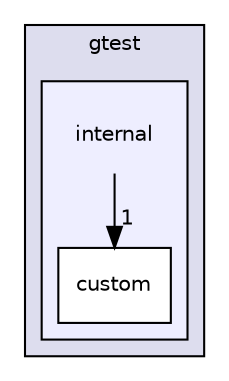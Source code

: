 digraph "_deps/googletest-src/googletest/include/gtest/internal" {
  compound=true
  node [ fontsize="10", fontname="Helvetica"];
  edge [ labelfontsize="10", labelfontname="Helvetica"];
  subgraph clusterdir_3874fb19a415d1ce8e1743bb4bf9d491 {
    graph [ bgcolor="#ddddee", pencolor="black", label="gtest" fontname="Helvetica", fontsize="10", URL="dir_3874fb19a415d1ce8e1743bb4bf9d491.html"]
  subgraph clusterdir_acbec47cd9966ca2c4661d3878590b97 {
    graph [ bgcolor="#eeeeff", pencolor="black", label="" URL="dir_acbec47cd9966ca2c4661d3878590b97.html"];
    dir_acbec47cd9966ca2c4661d3878590b97 [shape=plaintext label="internal"];
    dir_6c583be169028d1e45430d3523341db1 [shape=box label="custom" color="black" fillcolor="white" style="filled" URL="dir_6c583be169028d1e45430d3523341db1.html"];
  }
  }
  dir_acbec47cd9966ca2c4661d3878590b97->dir_6c583be169028d1e45430d3523341db1 [headlabel="1", labeldistance=1.5 headhref="dir_000014_000015.html"];
}
